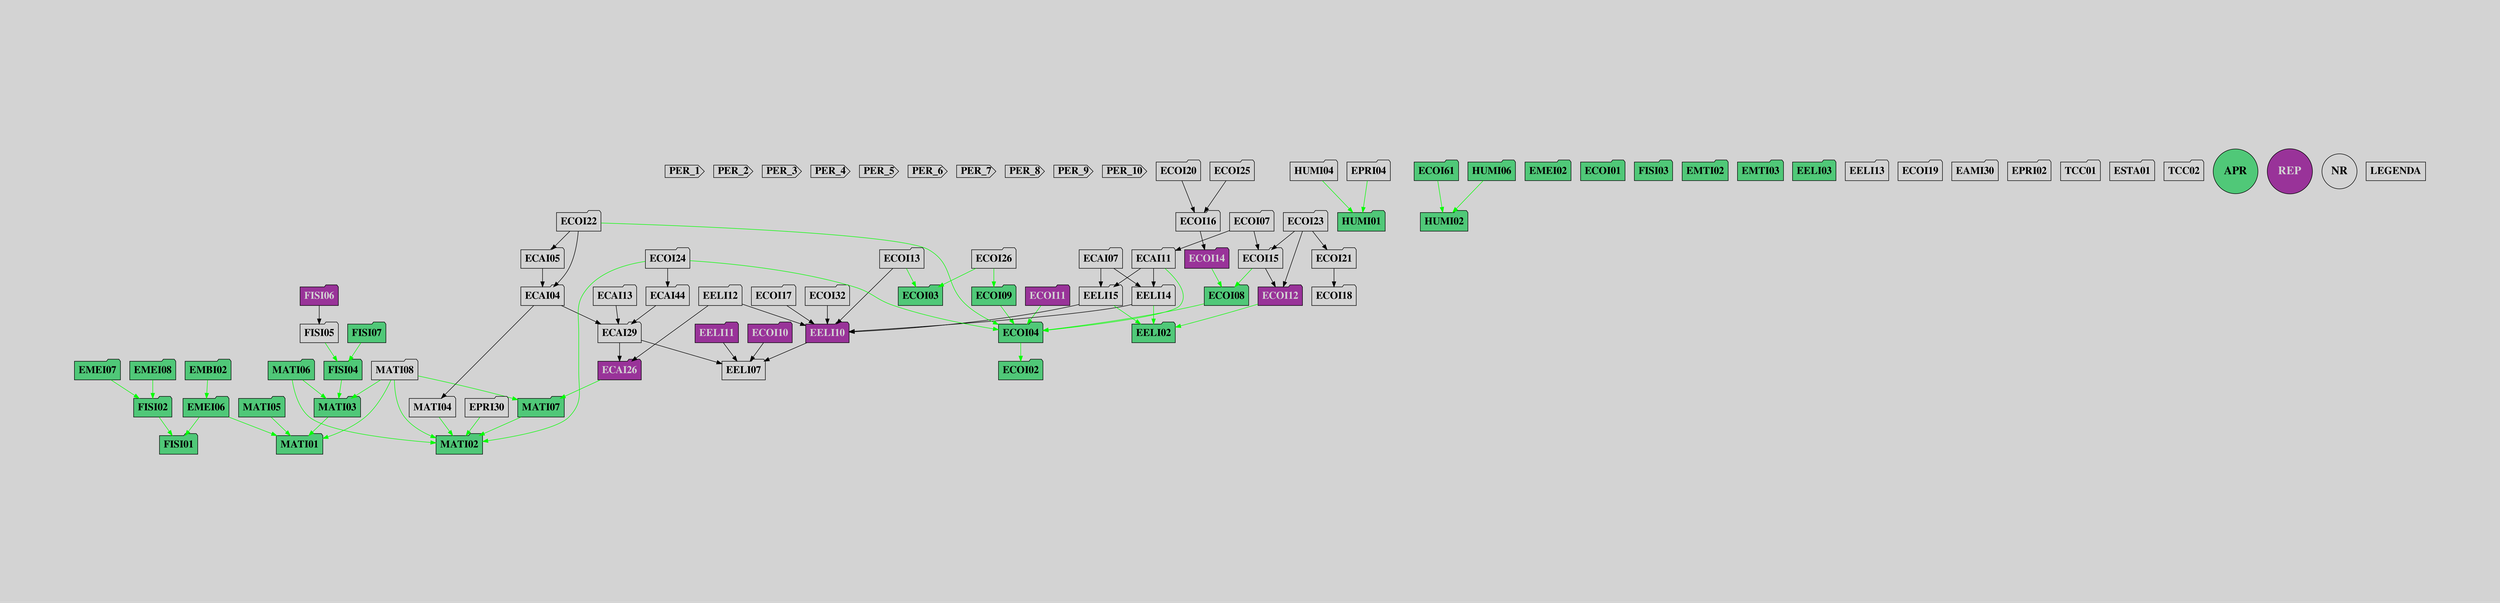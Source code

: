 digraph {
graph [pad="2,4" bgcolor=lightgray]
node [style=filled shape=cds fontsize=20.0 fontname="times bold"]
PER_1 [fillcolor="#d3d3d3" fontcolor="black" pos="0,18!"]
PER_2 [fillcolor="#d3d3d3" fontcolor="black" pos="2,18!"]
PER_3 [fillcolor="#d3d3d3" fontcolor="black" pos="4,18!"]
PER_4 [fillcolor="#d3d3d3" fontcolor="black" pos="6,18!"]
PER_5 [fillcolor="#d3d3d3" fontcolor="black" pos="8,18!"]
PER_6 [fillcolor="#d3d3d3" fontcolor="black" pos="10,18!"]
PER_7 [fillcolor="#d3d3d3" fontcolor="black" pos="12,18!"]
PER_8 [fillcolor="#d3d3d3" fontcolor="black" pos="14,18!"]
PER_9 [fillcolor="#d3d3d3" fontcolor="black" pos="16,18!"]
PER_10 [fillcolor="#d3d3d3" fontcolor="black" pos="18,18!"]
node [style=filled shape=folder fontsize=20.0 fontname="times bold"]
FISI01 [fillcolor="#50c878 "fontcolor="Black"pos="0,0!"]
MATI01 [fillcolor="#50c878 "fontcolor="Black"pos="0,2!"]
MATI02 [fillcolor="#50c878 "fontcolor="Black"pos="0,4!"]
HUMI01 [fillcolor="#50c878 "fontcolor="Black"pos="0,6!"]
HUMI02 [fillcolor="#50c878 "fontcolor="Black"pos="0,8!"]
ECOI03 [fillcolor="#50c878 "fontcolor="Black"pos="0,10!"]
ECOI02 [fillcolor="#50c878 "fontcolor="Black"pos="0,12!"]
EMEI02 [fillcolor="#50c878 "fontcolor="Black"pos="0,14!"]
ECOI01 [fillcolor="#50c878 "fontcolor="Black"pos="0,16!"]
FISI02 [fillcolor="#50c878 "fontcolor="Black"pos="2,0!"]
FISI03 [fillcolor="#50c878 "fontcolor="Black"pos="2,2!"]
EMEI06 [fillcolor="#50c878 "fontcolor="Black"pos="2,4!"]
MATI03 [fillcolor="#50c878 "fontcolor="Black"pos="2,6!"]
ECOI04 [fillcolor="#50c878 "fontcolor="Black"pos="2,8!"]
EMTI02 [fillcolor="#50c878 "fontcolor="Black"pos="2,10!"]
EMTI03 [fillcolor="#50c878 "fontcolor="Black"pos="2,12!"]
EELI02 [fillcolor="#50c878 "fontcolor="Black"pos="2,14!"]
EELI03 [fillcolor="#50c878 "fontcolor="Black"pos="2,16!"]
MATI06 [fillcolor="#50c878 "fontcolor="Black"pos="4,0!"]
MATI07 [fillcolor="#50c878 "fontcolor="Black"pos="4,2!"]
ECOI61 [fillcolor="#50c878 "fontcolor="Black"pos="4,4!"]
HUMI06 [fillcolor="#50c878 "fontcolor="Black"pos="4,6!"]
ECOI08 [fillcolor="#50c878 "fontcolor="Black"pos="4,8!"]
EMEI07 [fillcolor="#50c878 "fontcolor="Black"pos="4,10!"]
EMEI08 [fillcolor="#50c878 "fontcolor="Black"pos="4,12!"]
FISI04 [fillcolor="#50c878 "fontcolor="Black"pos="4,14!"]
EMBI02 [fillcolor="#50c878 "fontcolor="Black"pos="4,16!"]
MATI05 [fillcolor="#50c878 "fontcolor="Black"pos="6,0!"]
MATI08 [fillcolor="#d3d3d3 "fontcolor="black"pos="6,2!"]
MATI04 [fillcolor="#d3d3d3 "fontcolor="black"pos="6,4!"]
ECOI09 [fillcolor="#50c878 "fontcolor="Black"pos="6,6!"]
FISI05 [fillcolor="#d3d3d3 "fontcolor="black"pos="6,8!"]
FISI07 [fillcolor="#50c878 "fontcolor="Black"pos="6,10!"]
EELI07 [fillcolor="#d3d3d3 "fontcolor="black"pos="6,12!"]
ECOI11 [fillcolor="#993399 "fontcolor="lightgrey"pos="8,0!"]
ECOI12 [fillcolor="#993399 "fontcolor="lightgrey"pos="8,2!"]
ECOI14 [fillcolor="#993399 "fontcolor="lightgrey"pos="8,4!"]
ECAI26 [fillcolor="#993399 "fontcolor="lightgrey"pos="8,6!"]
ECOI10 [fillcolor="#993399 "fontcolor="lightgrey"pos="8,8!"]
EELI10 [fillcolor="#993399 "fontcolor="lightgrey"pos="8,10!"]
EELI11 [fillcolor="#993399 "fontcolor="lightgrey"pos="8,12!"]
FISI06 [fillcolor="#993399 "fontcolor="lightgrey"pos="8,14!"]
ECOI32 [fillcolor="#d3d3d3 "fontcolor="black"pos="10,0!"]
ECOI13 [fillcolor="#d3d3d3 "fontcolor="black"pos="10,2!"]
EELI14 [fillcolor="#d3d3d3 "fontcolor="black"pos="10,4!"]
EELI15 [fillcolor="#d3d3d3 "fontcolor="black"pos="10,6!"]
ECOI15 [fillcolor="#d3d3d3 "fontcolor="black"pos="10,8!"]
ECAI29 [fillcolor="#d3d3d3 "fontcolor="black"pos="10,10!"]
EELI12 [fillcolor="#d3d3d3 "fontcolor="black"pos="10,12!"]
ECOI16 [fillcolor="#d3d3d3 "fontcolor="black"pos="10,14!"]
EELI13 [fillcolor="#d3d3d3 "fontcolor="black"pos="10,16!"]
ECOI26 [fillcolor="#d3d3d3 "fontcolor="black"pos="12,0!"]
ECAI11 [fillcolor="#d3d3d3 "fontcolor="black"pos="12,2!"]
ECAI04 [fillcolor="#d3d3d3 "fontcolor="black"pos="12,4!"]
ECAI13 [fillcolor="#d3d3d3 "fontcolor="black"pos="12,6!"]
ECAI44 [fillcolor="#d3d3d3 "fontcolor="black"pos="12,8!"]
ECOI18 [fillcolor="#d3d3d3 "fontcolor="black"pos="12,10!"]
ECOI19 [fillcolor="#d3d3d3 "fontcolor="black"pos="12,12!"]
ECOI17 [fillcolor="#d3d3d3 "fontcolor="black"pos="12,14!"]
ECOI24 [fillcolor="#d3d3d3 "fontcolor="black"pos="14,0!"]
EPRI30 [fillcolor="#d3d3d3 "fontcolor="black"pos="14,2!"]
ECOI07 [fillcolor="#d3d3d3 "fontcolor="black"pos="14,4!"]
ECAI07 [fillcolor="#d3d3d3 "fontcolor="black"pos="14,6!"]
ECAI05 [fillcolor="#d3d3d3 "fontcolor="black"pos="14,8!"]
ECOI21 [fillcolor="#d3d3d3 "fontcolor="black"pos="14,10!"]
HUMI04 [fillcolor="#d3d3d3 "fontcolor="black"pos="16,0!"]
EPRI04 [fillcolor="#d3d3d3 "fontcolor="black"pos="16,2!"]
ECOI22 [fillcolor="#d3d3d3 "fontcolor="black"pos="16,4!"]
ECOI23 [fillcolor="#d3d3d3 "fontcolor="black"pos="16,6!"]
ECOI20 [fillcolor="#d3d3d3 "fontcolor="black"pos="16,8!"]
ECOI25 [fillcolor="#d3d3d3 "fontcolor="black"pos="16,10!"]
EAMI30 [fillcolor="#d3d3d3 "fontcolor="black"pos="16,12!"]
EPRI02 [fillcolor="#d3d3d3 "fontcolor="black"pos="16,14!"]
TCC01 [fillcolor="#d3d3d3 "fontcolor="black"pos="16,16!"]
ESTA01 [fillcolor="#d3d3d3 "fontcolor="black"pos="18,0!"]
TCC02 [fillcolor="#d3d3d3 "fontcolor="black"pos="18,2!"]
node [style=filled shape=circle fontsize=22.0 fontname="times bold"]
APR [fillcolor="#50c878" fontcolor="Black" pos="22,12!"]
REP [fillcolor="#993399" fontcolor="Lightgray" pos="22,14!"]
NR [fillcolor="#d3d3d3" fontcolor="Black" pos="22,16!"]
node [style=filled shape=box fontsize=20.0 fontname="times bold"]
LEGENDA [fillcolor="#d3d3d3" fontcolor="black" pos="22,18!"]
 edge [style="", weight=10,color=Green, len=.4]
FISI02 -> FISI01
 edge [style="", weight=10,color=Green, len=.4]
EMEI06 -> MATI01
 edge [style="", weight=10,color=Green, len=.4]
EMEI06 -> FISI01
 edge [style="", weight=10,color=Green, len=.4]
MATI03 -> MATI01
 edge [style="", weight=10,color=Green, len=.4]
ECOI04 -> ECOI02
 edge [style="", weight=10,color=Green, len=.4]
MATI06 -> MATI02
 edge [style="", weight=10,color=Green, len=.4]
MATI06 -> MATI03
 edge [style="", weight=10,color=Green, len=.4]
MATI07 -> MATI02
 edge [style="", weight=10,color=Green, len=.4]
ECOI61 -> HUMI02
 edge [style="", weight=10,color=Green, len=.4]
HUMI06 -> HUMI02
 edge [style="", weight=10,color=Green, len=.4]
ECOI08 -> ECOI04
 edge [style="", weight=10,color=Green, len=.4]
EMEI07 -> FISI02
 edge [style="", weight=10,color=Green, len=.4]
EMEI08 -> FISI02
 edge [style="", weight=10,color=Green, len=.4]
FISI04 -> MATI03
 edge [style="", weight=10,color=Green, len=.4]
EMBI02 -> EMEI06
 edge [style="", weight=10,color=Green, len=.4]
MATI05 -> MATI01
 edge [style="", weight=10,color=Green, len=.4]
MATI08 -> MATI01
 edge [style="", weight=10,color=Green, len=.4]
MATI08 -> MATI02
 edge [style="", weight=10,color=Green, len=.4]
MATI08 -> MATI03
 edge [style="", weight=10,color=Green, len=.4]
MATI08 -> MATI07
 edge [style="", weight=10,color=Green, len=.4]
MATI04 -> MATI02
 edge [style="", weight=10,color=Green, len=.4]
ECOI09 -> ECOI04
 edge [style="", weight=10,color=Green, len=.4]
FISI05 -> FISI04
 edge [style="", weight=10,color=Green, len=.4]
FISI07 -> FISI04
 edge [style="", weight=10,color=Green, len=.4]
ECOI11 -> ECOI04
 edge [style="", weight=10,color=Green, len=.4]
ECOI12 -> EELI02
 edge [style="", weight=10,color=Green, len=.4]
ECOI14 -> ECOI08
 edge [style="", weight=10,color=Green, len=.4]
ECAI26 -> MATI07
 edge [style="", weight=10,color=Black, len=.4]
ECOI10 -> EELI07
 edge [style="", weight=10,color=Black, len=.4]
EELI10 -> EELI07
 edge [style="", weight=10,color=Black, len=.4]
EELI11 -> EELI07
 edge [style="", weight=10,color=Black, len=.4]
FISI06 -> FISI05
 edge [style="", weight=10,color=Black, len=.4]
ECOI32 -> EELI10
 edge [style="", weight=10,color=Green, len=.4]
ECOI13 -> ECOI03
 edge [style="", weight=10,color=Black, len=.4]
ECOI13 -> EELI10
 edge [style="", weight=10,color=Green, len=.4]
EELI14 -> EELI02
 edge [style="", weight=10,color=Black, len=.4]
EELI14 -> EELI10
 edge [style="", weight=10,color=Green, len=.4]
EELI15 -> EELI02
 edge [style="", weight=10,color=Black, len=.4]
EELI15 -> EELI10
 edge [style="", weight=10,color=Green, len=.4]
ECOI15 -> ECOI08
 edge [style="", weight=10,color=Black, len=.4]
ECOI15 -> ECOI12
 edge [style="", weight=10,color=Black, len=.4]
ECAI29 -> EELI07
 edge [style="", weight=10,color=Black, len=.4]
ECAI29 -> ECAI26
 edge [style="", weight=10,color=Black, len=.4]
EELI12 -> ECAI26
 edge [style="", weight=10,color=Black, len=.4]
EELI12 -> EELI10
 edge [style="", weight=10,color=Black, len=.4]
ECOI16 -> ECOI14
 edge [style="", weight=10,color=Green, len=.4]
ECOI26 -> ECOI03
 edge [style="", weight=10,color=Green, len=.4]
ECOI26 -> ECOI09
 edge [style="", weight=10,color=Green, len=.4]
ECAI11 -> ECOI04
 edge [style="", weight=10,color=Black, len=.4]
ECAI11 -> EELI14
 edge [style="", weight=10,color=Black, len=.4]
ECAI11 -> EELI15
 edge [style="", weight=10,color=Black, len=.4]
ECAI04 -> MATI04
 edge [style="", weight=10,color=Black, len=.4]
ECAI04 -> ECAI29
 edge [style="", weight=10,color=Black, len=.4]
ECAI13 -> ECAI29
 edge [style="", weight=10,color=Black, len=.4]
ECAI44 -> ECAI29
 edge [style="", weight=10,color=Black, len=.4]
ECOI17 -> EELI10
 edge [style="", weight=10,color=Green, len=.4]
ECOI24 -> MATI02
 edge [style="", weight=10,color=Green, len=.4]
ECOI24 -> ECOI04
 edge [style="", weight=10,color=Black, len=.4]
ECOI24 -> ECAI44
 edge [style="", weight=10,color=Green, len=.4]
EPRI30 -> MATI02
 edge [style="", weight=10,color=Black, len=.4]
ECOI07 -> ECOI15
 edge [style="", weight=10,color=Black, len=.4]
ECOI07 -> ECAI11
 edge [style="", weight=10,color=Black, len=.4]
ECAI07 -> EELI14
 edge [style="", weight=10,color=Black, len=.4]
ECAI07 -> EELI15
 edge [style="", weight=10,color=Black, len=.4]
ECAI05 -> ECAI04
 edge [style="", weight=10,color=Black, len=.4]
ECOI21 -> ECOI18
 edge [style="", weight=10,color=Green, len=.4]
HUMI04 -> HUMI01
 edge [style="", weight=10,color=Green, len=.4]
EPRI04 -> HUMI01
 edge [style="", weight=10,color=Green, len=.4]
ECOI22 -> ECOI04
 edge [style="", weight=10,color=Black, len=.4]
ECOI22 -> ECAI04
 edge [style="", weight=10,color=Black, len=.4]
ECOI22 -> ECAI05
 edge [style="", weight=10,color=Black, len=.4]
ECOI23 -> ECOI12
 edge [style="", weight=10,color=Black, len=.4]
ECOI23 -> ECOI15
 edge [style="", weight=10,color=Black, len=.4]
ECOI23 -> ECOI21
 edge [style="", weight=10,color=Black, len=.4]
ECOI20 -> ECOI16
 edge [style="", weight=10,color=Black, len=.4]
ECOI25 -> ECOI16
}
